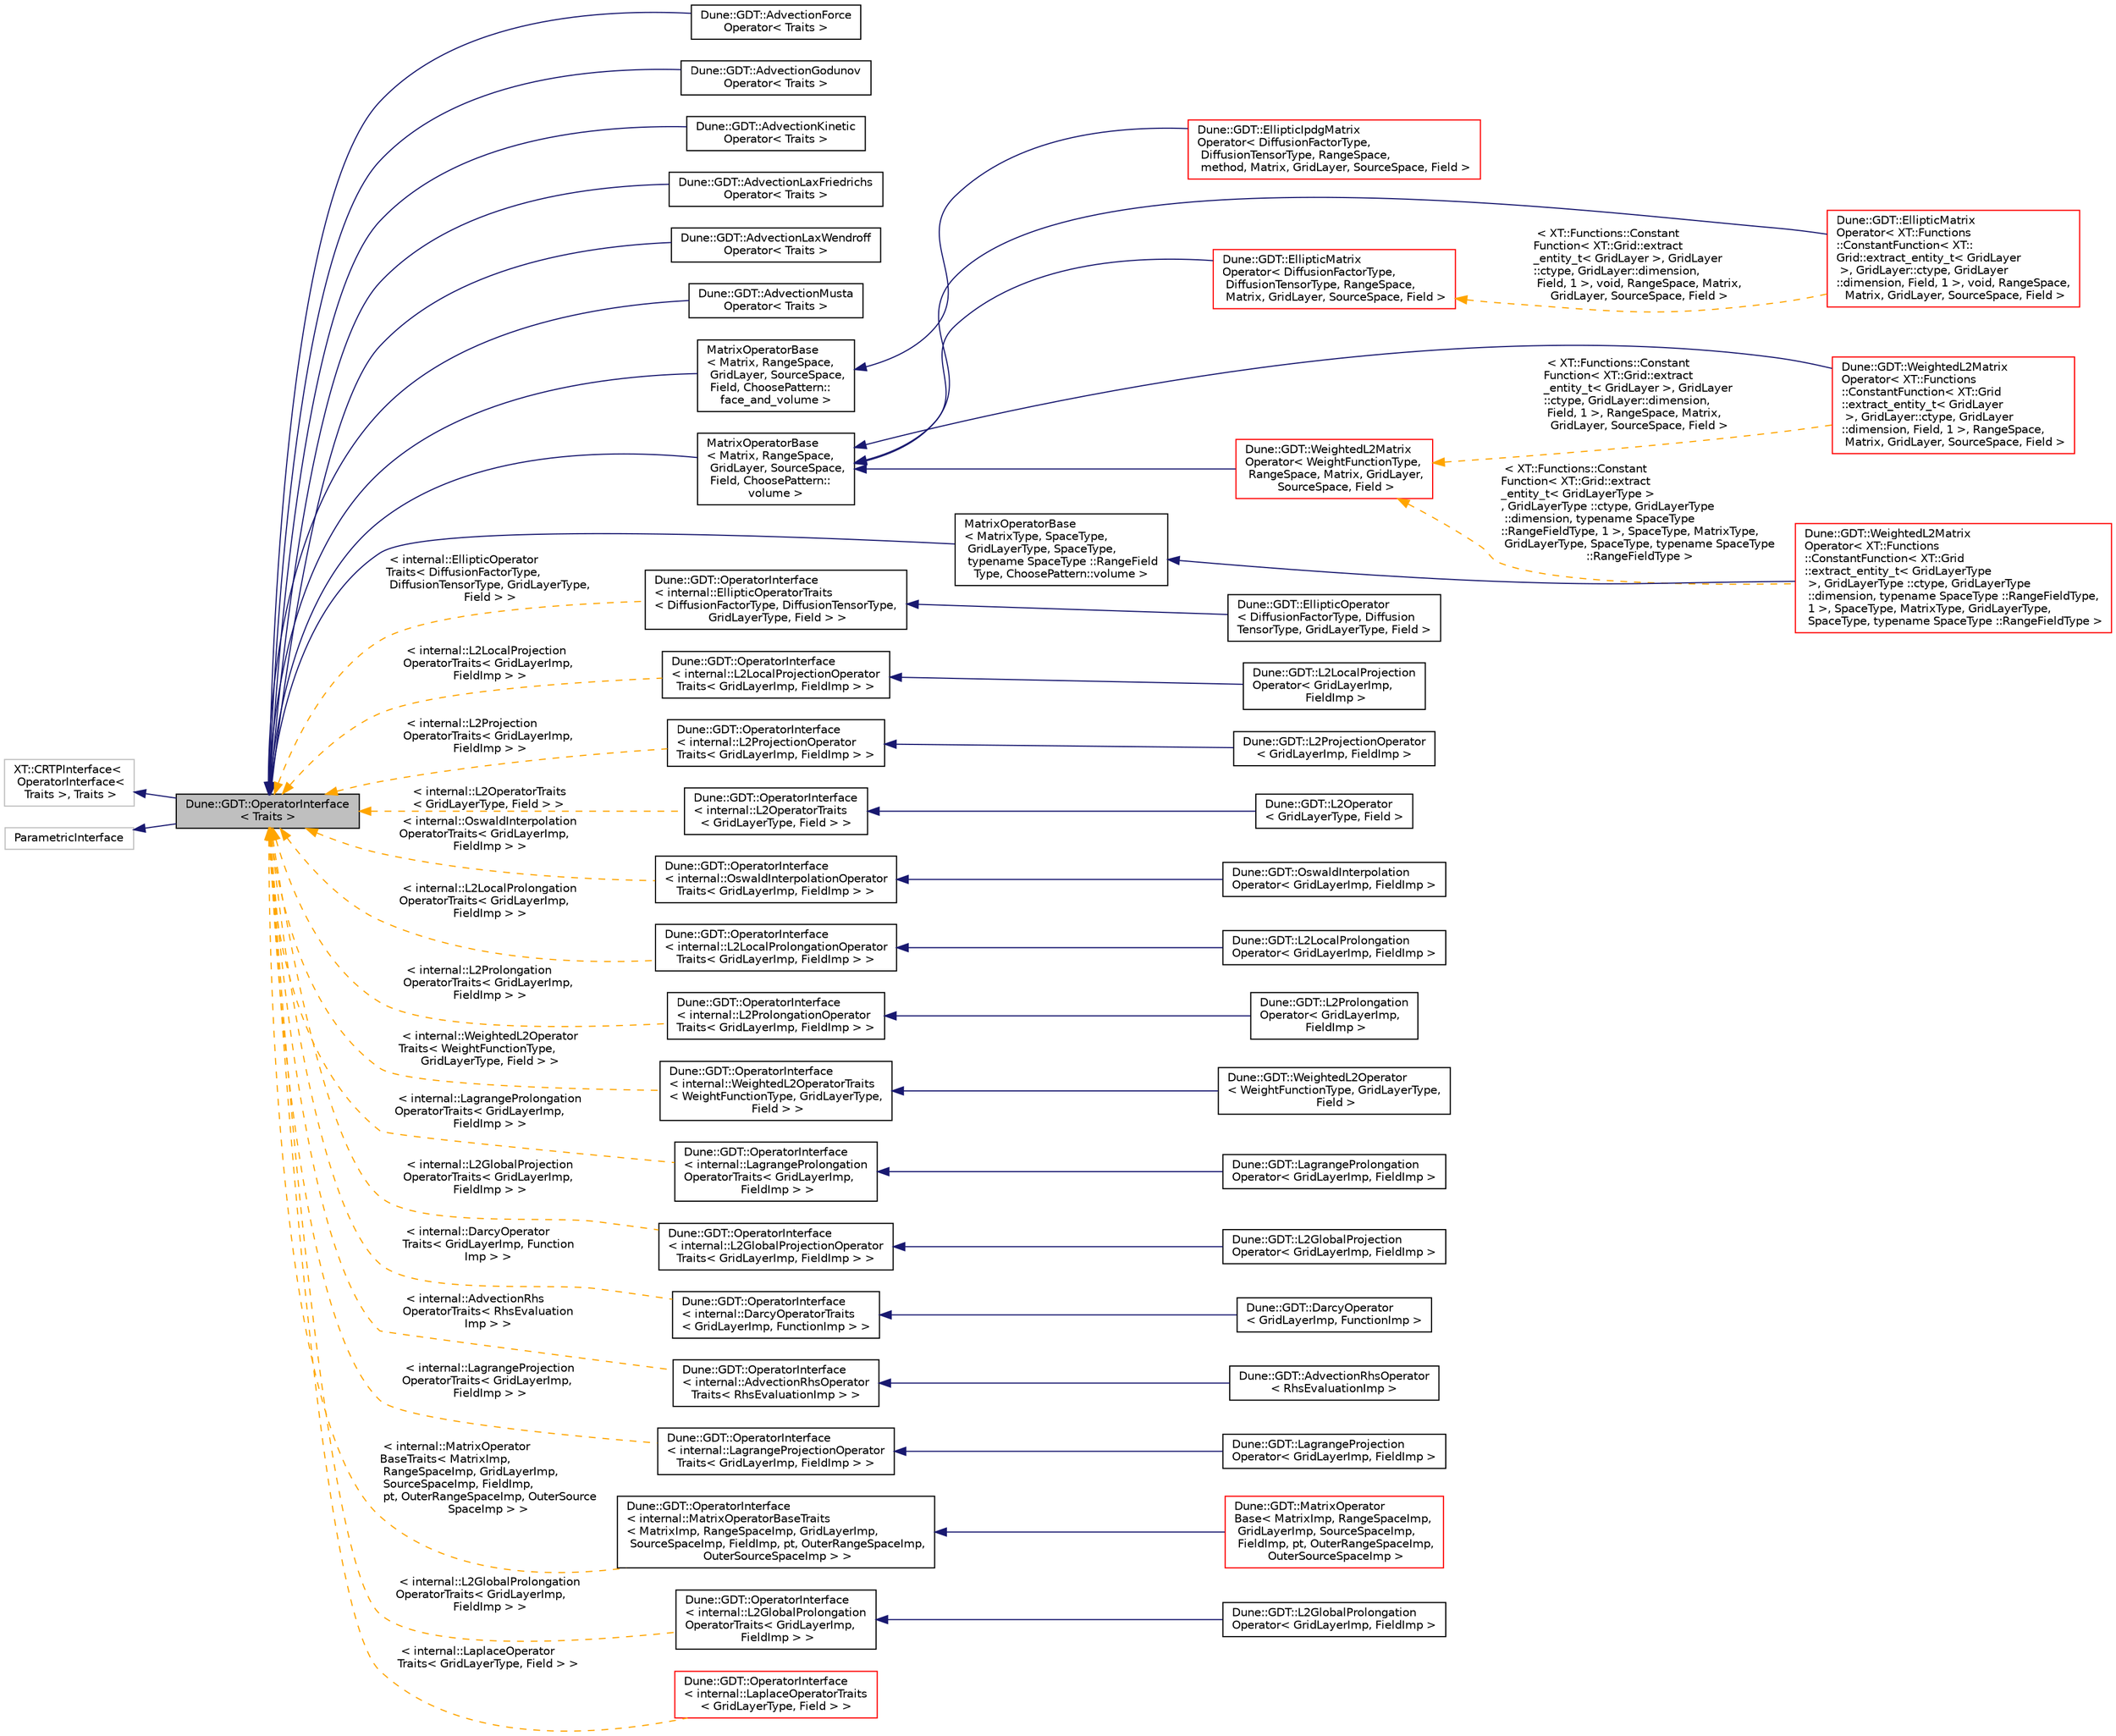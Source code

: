 digraph "Dune::GDT::OperatorInterface&lt; Traits &gt;"
{
  edge [fontname="Helvetica",fontsize="10",labelfontname="Helvetica",labelfontsize="10"];
  node [fontname="Helvetica",fontsize="10",shape=record];
  rankdir="LR";
  Node0 [label="Dune::GDT::OperatorInterface\l\< Traits \>",height=0.2,width=0.4,color="black", fillcolor="grey75", style="filled", fontcolor="black"];
  Node1 -> Node0 [dir="back",color="midnightblue",fontsize="10",style="solid",fontname="Helvetica"];
  Node1 [label="XT::CRTPInterface\<\l OperatorInterface\<\l Traits \>, Traits \>",height=0.2,width=0.4,color="grey75", fillcolor="white", style="filled"];
  Node2 -> Node0 [dir="back",color="midnightblue",fontsize="10",style="solid",fontname="Helvetica"];
  Node2 [label="ParametricInterface",height=0.2,width=0.4,color="grey75", fillcolor="white", style="filled"];
  Node0 -> Node3 [dir="back",color="midnightblue",fontsize="10",style="solid",fontname="Helvetica"];
  Node3 [label="Dune::GDT::AdvectionForce\lOperator\< Traits \>",height=0.2,width=0.4,color="black", fillcolor="white", style="filled",URL="$a01955.html"];
  Node0 -> Node4 [dir="back",color="midnightblue",fontsize="10",style="solid",fontname="Helvetica"];
  Node4 [label="Dune::GDT::AdvectionGodunov\lOperator\< Traits \>",height=0.2,width=0.4,color="black", fillcolor="white", style="filled",URL="$a01963.html"];
  Node0 -> Node5 [dir="back",color="midnightblue",fontsize="10",style="solid",fontname="Helvetica"];
  Node5 [label="Dune::GDT::AdvectionKinetic\lOperator\< Traits \>",height=0.2,width=0.4,color="black", fillcolor="white", style="filled",URL="$a01971.html"];
  Node0 -> Node6 [dir="back",color="midnightblue",fontsize="10",style="solid",fontname="Helvetica"];
  Node6 [label="Dune::GDT::AdvectionLaxFriedrichs\lOperator\< Traits \>",height=0.2,width=0.4,color="black", fillcolor="white", style="filled",URL="$a01979.html"];
  Node0 -> Node7 [dir="back",color="midnightblue",fontsize="10",style="solid",fontname="Helvetica"];
  Node7 [label="Dune::GDT::AdvectionLaxWendroff\lOperator\< Traits \>",height=0.2,width=0.4,color="black", fillcolor="white", style="filled",URL="$a01987.html"];
  Node0 -> Node8 [dir="back",color="midnightblue",fontsize="10",style="solid",fontname="Helvetica"];
  Node8 [label="Dune::GDT::AdvectionMusta\lOperator\< Traits \>",height=0.2,width=0.4,color="black", fillcolor="white", style="filled",URL="$a01995.html"];
  Node0 -> Node9 [dir="back",color="midnightblue",fontsize="10",style="solid",fontname="Helvetica"];
  Node9 [label="MatrixOperatorBase\l\< Matrix, RangeSpace,\l GridLayer, SourceSpace,\l Field, ChoosePattern::\lface_and_volume \>",height=0.2,width=0.4,color="black", fillcolor="white", style="filled",URL="$a01819.html"];
  Node9 -> Node10 [dir="back",color="midnightblue",fontsize="10",style="solid",fontname="Helvetica"];
  Node10 [label="Dune::GDT::EllipticIpdgMatrix\lOperator\< DiffusionFactorType,\l DiffusionTensorType, RangeSpace,\l method, Matrix, GridLayer, SourceSpace, Field \>",height=0.2,width=0.4,color="red", fillcolor="white", style="filled",URL="$a01867.html"];
  Node0 -> Node11 [dir="back",color="midnightblue",fontsize="10",style="solid",fontname="Helvetica"];
  Node11 [label="MatrixOperatorBase\l\< Matrix, RangeSpace,\l GridLayer, SourceSpace,\l Field, ChoosePattern::\lvolume \>",height=0.2,width=0.4,color="black", fillcolor="white", style="filled",URL="$a01819.html"];
  Node11 -> Node12 [dir="back",color="midnightblue",fontsize="10",style="solid",fontname="Helvetica"];
  Node12 [label="Dune::GDT::EllipticMatrix\lOperator\< DiffusionFactorType,\l DiffusionTensorType, RangeSpace,\l Matrix, GridLayer, SourceSpace, Field \>",height=0.2,width=0.4,color="red", fillcolor="white", style="filled",URL="$a01875.html"];
  Node12 -> Node13 [dir="back",color="orange",fontsize="10",style="dashed",label=" \< XT::Functions::Constant\lFunction\< XT::Grid::extract\l_entity_t\< GridLayer \>, GridLayer\l::ctype, GridLayer::dimension,\l Field, 1 \>, void, RangeSpace, Matrix,\l GridLayer, SourceSpace, Field \>" ,fontname="Helvetica"];
  Node13 [label="Dune::GDT::EllipticMatrix\lOperator\< XT::Functions\l::ConstantFunction\< XT::\lGrid::extract_entity_t\< GridLayer\l \>, GridLayer::ctype, GridLayer\l::dimension, Field, 1 \>, void, RangeSpace,\l Matrix, GridLayer, SourceSpace, Field \>",height=0.2,width=0.4,color="red", fillcolor="white", style="filled",URL="$a01875.html"];
  Node11 -> Node15 [dir="back",color="midnightblue",fontsize="10",style="solid",fontname="Helvetica"];
  Node15 [label="Dune::GDT::WeightedL2Matrix\lOperator\< WeightFunctionType,\l RangeSpace, Matrix, GridLayer,\l SourceSpace, Field \>",height=0.2,width=0.4,color="red", fillcolor="white", style="filled",URL="$a02171.html"];
  Node15 -> Node16 [dir="back",color="orange",fontsize="10",style="dashed",label=" \< XT::Functions::Constant\lFunction\< XT::Grid::extract\l_entity_t\< GridLayerType \>\l, GridLayerType ::ctype, GridLayerType\l ::dimension, typename SpaceType \l::RangeFieldType, 1 \>, SpaceType, MatrixType,\l GridLayerType, SpaceType, typename SpaceType\l ::RangeFieldType \>" ,fontname="Helvetica"];
  Node16 [label="Dune::GDT::WeightedL2Matrix\lOperator\< XT::Functions\l::ConstantFunction\< XT::Grid\l::extract_entity_t\< GridLayerType\l \>, GridLayerType ::ctype, GridLayerType\l ::dimension, typename SpaceType ::RangeFieldType,\l 1 \>, SpaceType, MatrixType, GridLayerType,\l SpaceType, typename SpaceType ::RangeFieldType \>",height=0.2,width=0.4,color="red", fillcolor="white", style="filled",URL="$a02171.html"];
  Node15 -> Node18 [dir="back",color="orange",fontsize="10",style="dashed",label=" \< XT::Functions::Constant\lFunction\< XT::Grid::extract\l_entity_t\< GridLayer \>, GridLayer\l::ctype, GridLayer::dimension,\l Field, 1 \>, RangeSpace, Matrix,\l GridLayer, SourceSpace, Field \>" ,fontname="Helvetica"];
  Node18 [label="Dune::GDT::WeightedL2Matrix\lOperator\< XT::Functions\l::ConstantFunction\< XT::Grid\l::extract_entity_t\< GridLayer\l \>, GridLayer::ctype, GridLayer\l::dimension, Field, 1 \>, RangeSpace,\l Matrix, GridLayer, SourceSpace, Field \>",height=0.2,width=0.4,color="red", fillcolor="white", style="filled",URL="$a02171.html"];
  Node11 -> Node13 [dir="back",color="midnightblue",fontsize="10",style="solid",fontname="Helvetica"];
  Node11 -> Node18 [dir="back",color="midnightblue",fontsize="10",style="solid",fontname="Helvetica"];
  Node0 -> Node20 [dir="back",color="midnightblue",fontsize="10",style="solid",fontname="Helvetica"];
  Node20 [label="MatrixOperatorBase\l\< MatrixType, SpaceType,\l GridLayerType, SpaceType,\l typename SpaceType ::RangeField\lType, ChoosePattern::volume \>",height=0.2,width=0.4,color="black", fillcolor="white", style="filled",URL="$a01819.html"];
  Node20 -> Node16 [dir="back",color="midnightblue",fontsize="10",style="solid",fontname="Helvetica"];
  Node0 -> Node21 [dir="back",color="orange",fontsize="10",style="dashed",label=" \< internal::EllipticOperator\lTraits\< DiffusionFactorType,\l DiffusionTensorType, GridLayerType,\l Field \> \>" ,fontname="Helvetica"];
  Node21 [label="Dune::GDT::OperatorInterface\l\< internal::EllipticOperatorTraits\l\< DiffusionFactorType, DiffusionTensorType,\l GridLayerType, Field \> \>",height=0.2,width=0.4,color="black", fillcolor="white", style="filled",URL="$a02107.html"];
  Node21 -> Node22 [dir="back",color="midnightblue",fontsize="10",style="solid",fontname="Helvetica"];
  Node22 [label="Dune::GDT::EllipticOperator\l\< DiffusionFactorType, Diffusion\lTensorType, GridLayerType, Field \>",height=0.2,width=0.4,color="black", fillcolor="white", style="filled",URL="$a01879.html"];
  Node0 -> Node23 [dir="back",color="orange",fontsize="10",style="dashed",label=" \< internal::L2LocalProjection\lOperatorTraits\< GridLayerImp,\l FieldImp \> \>" ,fontname="Helvetica"];
  Node23 [label="Dune::GDT::OperatorInterface\l\< internal::L2LocalProjectionOperator\lTraits\< GridLayerImp, FieldImp \> \>",height=0.2,width=0.4,color="black", fillcolor="white", style="filled",URL="$a02107.html"];
  Node23 -> Node24 [dir="back",color="midnightblue",fontsize="10",style="solid",fontname="Helvetica"];
  Node24 [label="Dune::GDT::L2LocalProjection\lOperator\< GridLayerImp,\l FieldImp \>",height=0.2,width=0.4,color="black", fillcolor="white", style="filled",URL="$a02283.html"];
  Node0 -> Node25 [dir="back",color="orange",fontsize="10",style="dashed",label=" \< internal::L2Projection\lOperatorTraits\< GridLayerImp,\l FieldImp \> \>" ,fontname="Helvetica"];
  Node25 [label="Dune::GDT::OperatorInterface\l\< internal::L2ProjectionOperator\lTraits\< GridLayerImp, FieldImp \> \>",height=0.2,width=0.4,color="black", fillcolor="white", style="filled",URL="$a02107.html"];
  Node25 -> Node26 [dir="back",color="midnightblue",fontsize="10",style="solid",fontname="Helvetica"];
  Node26 [label="Dune::GDT::L2ProjectionOperator\l\< GridLayerImp, FieldImp \>",height=0.2,width=0.4,color="black", fillcolor="white", style="filled",URL="$a02303.html"];
  Node0 -> Node27 [dir="back",color="orange",fontsize="10",style="dashed",label=" \< internal::L2OperatorTraits\l\< GridLayerType, Field \> \>" ,fontname="Helvetica"];
  Node27 [label="Dune::GDT::OperatorInterface\l\< internal::L2OperatorTraits\l\< GridLayerType, Field \> \>",height=0.2,width=0.4,color="black", fillcolor="white", style="filled",URL="$a02107.html"];
  Node27 -> Node28 [dir="back",color="midnightblue",fontsize="10",style="solid",fontname="Helvetica"];
  Node28 [label="Dune::GDT::L2Operator\l\< GridLayerType, Field \>",height=0.2,width=0.4,color="black", fillcolor="white", style="filled",URL="$a02127.html"];
  Node0 -> Node29 [dir="back",color="orange",fontsize="10",style="dashed",label=" \< internal::OswaldInterpolation\lOperatorTraits\< GridLayerImp,\l FieldImp \> \>" ,fontname="Helvetica"];
  Node29 [label="Dune::GDT::OperatorInterface\l\< internal::OswaldInterpolationOperator\lTraits\< GridLayerImp, FieldImp \> \>",height=0.2,width=0.4,color="black", fillcolor="white", style="filled",URL="$a02107.html"];
  Node29 -> Node30 [dir="back",color="midnightblue",fontsize="10",style="solid",fontname="Helvetica"];
  Node30 [label="Dune::GDT::OswaldInterpolation\lOperator\< GridLayerImp, FieldImp \>",height=0.2,width=0.4,color="black", fillcolor="white", style="filled",URL="$a02159.html"];
  Node0 -> Node31 [dir="back",color="orange",fontsize="10",style="dashed",label=" \< internal::L2LocalProlongation\lOperatorTraits\< GridLayerImp,\l FieldImp \> \>" ,fontname="Helvetica"];
  Node31 [label="Dune::GDT::OperatorInterface\l\< internal::L2LocalProlongationOperator\lTraits\< GridLayerImp, FieldImp \> \>",height=0.2,width=0.4,color="black", fillcolor="white", style="filled",URL="$a02107.html"];
  Node31 -> Node32 [dir="back",color="midnightblue",fontsize="10",style="solid",fontname="Helvetica"];
  Node32 [label="Dune::GDT::L2LocalProlongation\lOperator\< GridLayerImp, FieldImp \>",height=0.2,width=0.4,color="black", fillcolor="white", style="filled",URL="$a02359.html"];
  Node0 -> Node33 [dir="back",color="orange",fontsize="10",style="dashed",label=" \< internal::L2Prolongation\lOperatorTraits\< GridLayerImp,\l FieldImp \> \>" ,fontname="Helvetica"];
  Node33 [label="Dune::GDT::OperatorInterface\l\< internal::L2ProlongationOperator\lTraits\< GridLayerImp, FieldImp \> \>",height=0.2,width=0.4,color="black", fillcolor="white", style="filled",URL="$a02107.html"];
  Node33 -> Node34 [dir="back",color="midnightblue",fontsize="10",style="solid",fontname="Helvetica"];
  Node34 [label="Dune::GDT::L2Prolongation\lOperator\< GridLayerImp,\l FieldImp \>",height=0.2,width=0.4,color="black", fillcolor="white", style="filled",URL="$a02371.html"];
  Node0 -> Node35 [dir="back",color="orange",fontsize="10",style="dashed",label=" \< internal::WeightedL2Operator\lTraits\< WeightFunctionType,\l GridLayerType, Field \> \>" ,fontname="Helvetica"];
  Node35 [label="Dune::GDT::OperatorInterface\l\< internal::WeightedL2OperatorTraits\l\< WeightFunctionType, GridLayerType,\l Field \> \>",height=0.2,width=0.4,color="black", fillcolor="white", style="filled",URL="$a02107.html"];
  Node35 -> Node36 [dir="back",color="midnightblue",fontsize="10",style="solid",fontname="Helvetica"];
  Node36 [label="Dune::GDT::WeightedL2Operator\l\< WeightFunctionType, GridLayerType,\l Field \>",height=0.2,width=0.4,color="black", fillcolor="white", style="filled",URL="$a02175.html"];
  Node0 -> Node37 [dir="back",color="orange",fontsize="10",style="dashed",label=" \< internal::LagrangeProlongation\lOperatorTraits\< GridLayerImp,\l FieldImp \> \>" ,fontname="Helvetica"];
  Node37 [label="Dune::GDT::OperatorInterface\l\< internal::LagrangeProlongation\lOperatorTraits\< GridLayerImp,\l FieldImp \> \>",height=0.2,width=0.4,color="black", fillcolor="white", style="filled",URL="$a02107.html"];
  Node37 -> Node38 [dir="back",color="midnightblue",fontsize="10",style="solid",fontname="Helvetica"];
  Node38 [label="Dune::GDT::LagrangeProlongation\lOperator\< GridLayerImp, FieldImp \>",height=0.2,width=0.4,color="black", fillcolor="white", style="filled",URL="$a02403.html"];
  Node0 -> Node39 [dir="back",color="orange",fontsize="10",style="dashed",label=" \< internal::L2GlobalProjection\lOperatorTraits\< GridLayerImp,\l FieldImp \> \>" ,fontname="Helvetica"];
  Node39 [label="Dune::GDT::OperatorInterface\l\< internal::L2GlobalProjectionOperator\lTraits\< GridLayerImp, FieldImp \> \>",height=0.2,width=0.4,color="black", fillcolor="white", style="filled",URL="$a02107.html"];
  Node39 -> Node40 [dir="back",color="midnightblue",fontsize="10",style="solid",fontname="Helvetica"];
  Node40 [label="Dune::GDT::L2GlobalProjection\lOperator\< GridLayerImp, FieldImp \>",height=0.2,width=0.4,color="black", fillcolor="white", style="filled",URL="$a02263.html"];
  Node0 -> Node41 [dir="back",color="orange",fontsize="10",style="dashed",label=" \< internal::DarcyOperator\lTraits\< GridLayerImp, Function\lImp \> \>" ,fontname="Helvetica"];
  Node41 [label="Dune::GDT::OperatorInterface\l\< internal::DarcyOperatorTraits\l\< GridLayerImp, FunctionImp \> \>",height=0.2,width=0.4,color="black", fillcolor="white", style="filled",URL="$a02107.html"];
  Node41 -> Node42 [dir="back",color="midnightblue",fontsize="10",style="solid",fontname="Helvetica"];
  Node42 [label="Dune::GDT::DarcyOperator\l\< GridLayerImp, FunctionImp \>",height=0.2,width=0.4,color="black", fillcolor="white", style="filled",URL="$a01847.html"];
  Node0 -> Node43 [dir="back",color="orange",fontsize="10",style="dashed",label=" \< internal::AdvectionRhs\lOperatorTraits\< RhsEvaluation\lImp \> \>" ,fontname="Helvetica"];
  Node43 [label="Dune::GDT::OperatorInterface\l\< internal::AdvectionRhsOperator\lTraits\< RhsEvaluationImp \> \>",height=0.2,width=0.4,color="black", fillcolor="white", style="filled",URL="$a02107.html"];
  Node43 -> Node44 [dir="back",color="midnightblue",fontsize="10",style="solid",fontname="Helvetica"];
  Node44 [label="Dune::GDT::AdvectionRhsOperator\l\< RhsEvaluationImp \>",height=0.2,width=0.4,color="black", fillcolor="white", style="filled",URL="$a02067.html"];
  Node0 -> Node45 [dir="back",color="orange",fontsize="10",style="dashed",label=" \< internal::LagrangeProjection\lOperatorTraits\< GridLayerImp,\l FieldImp \> \>" ,fontname="Helvetica"];
  Node45 [label="Dune::GDT::OperatorInterface\l\< internal::LagrangeProjectionOperator\lTraits\< GridLayerImp, FieldImp \> \>",height=0.2,width=0.4,color="black", fillcolor="white", style="filled",URL="$a02107.html"];
  Node45 -> Node46 [dir="back",color="midnightblue",fontsize="10",style="solid",fontname="Helvetica"];
  Node46 [label="Dune::GDT::LagrangeProjection\lOperator\< GridLayerImp, FieldImp \>",height=0.2,width=0.4,color="black", fillcolor="white", style="filled",URL="$a02339.html"];
  Node0 -> Node47 [dir="back",color="orange",fontsize="10",style="dashed",label=" \< internal::MatrixOperator\lBaseTraits\< MatrixImp,\l RangeSpaceImp, GridLayerImp,\l SourceSpaceImp, FieldImp,\l pt, OuterRangeSpaceImp, OuterSource\lSpaceImp \> \>" ,fontname="Helvetica"];
  Node47 [label="Dune::GDT::OperatorInterface\l\< internal::MatrixOperatorBaseTraits\l\< MatrixImp, RangeSpaceImp, GridLayerImp,\l SourceSpaceImp, FieldImp, pt, OuterRangeSpaceImp,\l OuterSourceSpaceImp \> \>",height=0.2,width=0.4,color="black", fillcolor="white", style="filled",URL="$a02107.html"];
  Node47 -> Node48 [dir="back",color="midnightblue",fontsize="10",style="solid",fontname="Helvetica"];
  Node48 [label="Dune::GDT::MatrixOperator\lBase\< MatrixImp, RangeSpaceImp,\l GridLayerImp, SourceSpaceImp,\l FieldImp, pt, OuterRangeSpaceImp,\l OuterSourceSpaceImp \>",height=0.2,width=0.4,color="red", fillcolor="white", style="filled",URL="$a01819.html"];
  Node0 -> Node52 [dir="back",color="orange",fontsize="10",style="dashed",label=" \< internal::L2GlobalProlongation\lOperatorTraits\< GridLayerImp,\l FieldImp \> \>" ,fontname="Helvetica"];
  Node52 [label="Dune::GDT::OperatorInterface\l\< internal::L2GlobalProlongation\lOperatorTraits\< GridLayerImp,\l FieldImp \> \>",height=0.2,width=0.4,color="black", fillcolor="white", style="filled",URL="$a02107.html"];
  Node52 -> Node53 [dir="back",color="midnightblue",fontsize="10",style="solid",fontname="Helvetica"];
  Node53 [label="Dune::GDT::L2GlobalProlongation\lOperator\< GridLayerImp, FieldImp \>",height=0.2,width=0.4,color="black", fillcolor="white", style="filled",URL="$a02347.html"];
  Node0 -> Node54 [dir="back",color="orange",fontsize="10",style="dashed",label=" \< internal::LaplaceOperator\lTraits\< GridLayerType, Field \> \>" ,fontname="Helvetica"];
  Node54 [label="Dune::GDT::OperatorInterface\l\< internal::LaplaceOperatorTraits\l\< GridLayerType, Field \> \>",height=0.2,width=0.4,color="red", fillcolor="white", style="filled",URL="$a02107.html"];
}
